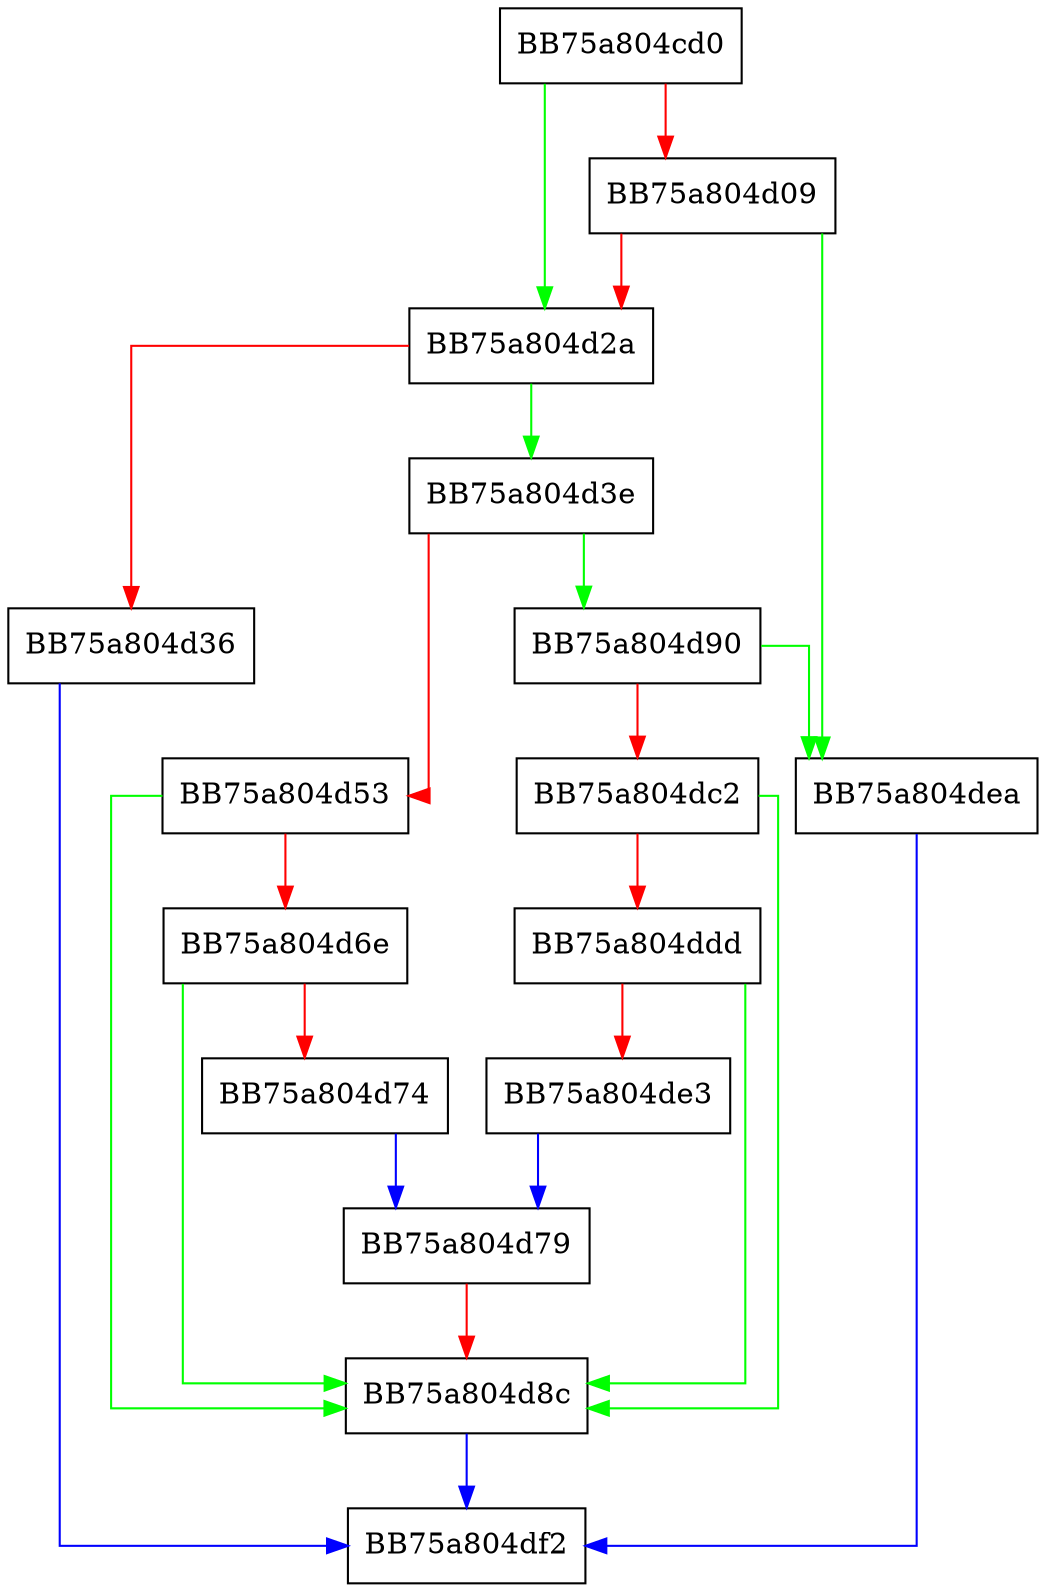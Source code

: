 digraph GetFsAttributes {
  node [shape="box"];
  graph [splines=ortho];
  BB75a804cd0 -> BB75a804d2a [color="green"];
  BB75a804cd0 -> BB75a804d09 [color="red"];
  BB75a804d09 -> BB75a804dea [color="green"];
  BB75a804d09 -> BB75a804d2a [color="red"];
  BB75a804d2a -> BB75a804d3e [color="green"];
  BB75a804d2a -> BB75a804d36 [color="red"];
  BB75a804d36 -> BB75a804df2 [color="blue"];
  BB75a804d3e -> BB75a804d90 [color="green"];
  BB75a804d3e -> BB75a804d53 [color="red"];
  BB75a804d53 -> BB75a804d8c [color="green"];
  BB75a804d53 -> BB75a804d6e [color="red"];
  BB75a804d6e -> BB75a804d8c [color="green"];
  BB75a804d6e -> BB75a804d74 [color="red"];
  BB75a804d74 -> BB75a804d79 [color="blue"];
  BB75a804d79 -> BB75a804d8c [color="red"];
  BB75a804d8c -> BB75a804df2 [color="blue"];
  BB75a804d90 -> BB75a804dea [color="green"];
  BB75a804d90 -> BB75a804dc2 [color="red"];
  BB75a804dc2 -> BB75a804d8c [color="green"];
  BB75a804dc2 -> BB75a804ddd [color="red"];
  BB75a804ddd -> BB75a804d8c [color="green"];
  BB75a804ddd -> BB75a804de3 [color="red"];
  BB75a804de3 -> BB75a804d79 [color="blue"];
  BB75a804dea -> BB75a804df2 [color="blue"];
}